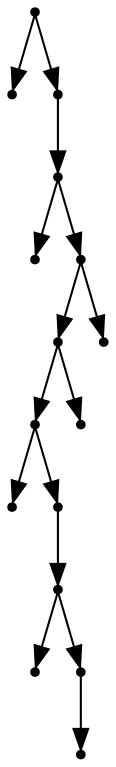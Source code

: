 digraph {
  15 [shape=point];
  0 [shape=point];
  14 [shape=point];
  13 [shape=point];
  1 [shape=point];
  12 [shape=point];
  10 [shape=point];
  8 [shape=point];
  2 [shape=point];
  7 [shape=point];
  6 [shape=point];
  3 [shape=point];
  5 [shape=point];
  4 [shape=point];
  9 [shape=point];
  11 [shape=point];
15 -> 0;
15 -> 14;
14 -> 13;
13 -> 1;
13 -> 12;
12 -> 10;
10 -> 8;
8 -> 2;
8 -> 7;
7 -> 6;
6 -> 3;
6 -> 5;
5 -> 4;
10 -> 9;
12 -> 11;
}
